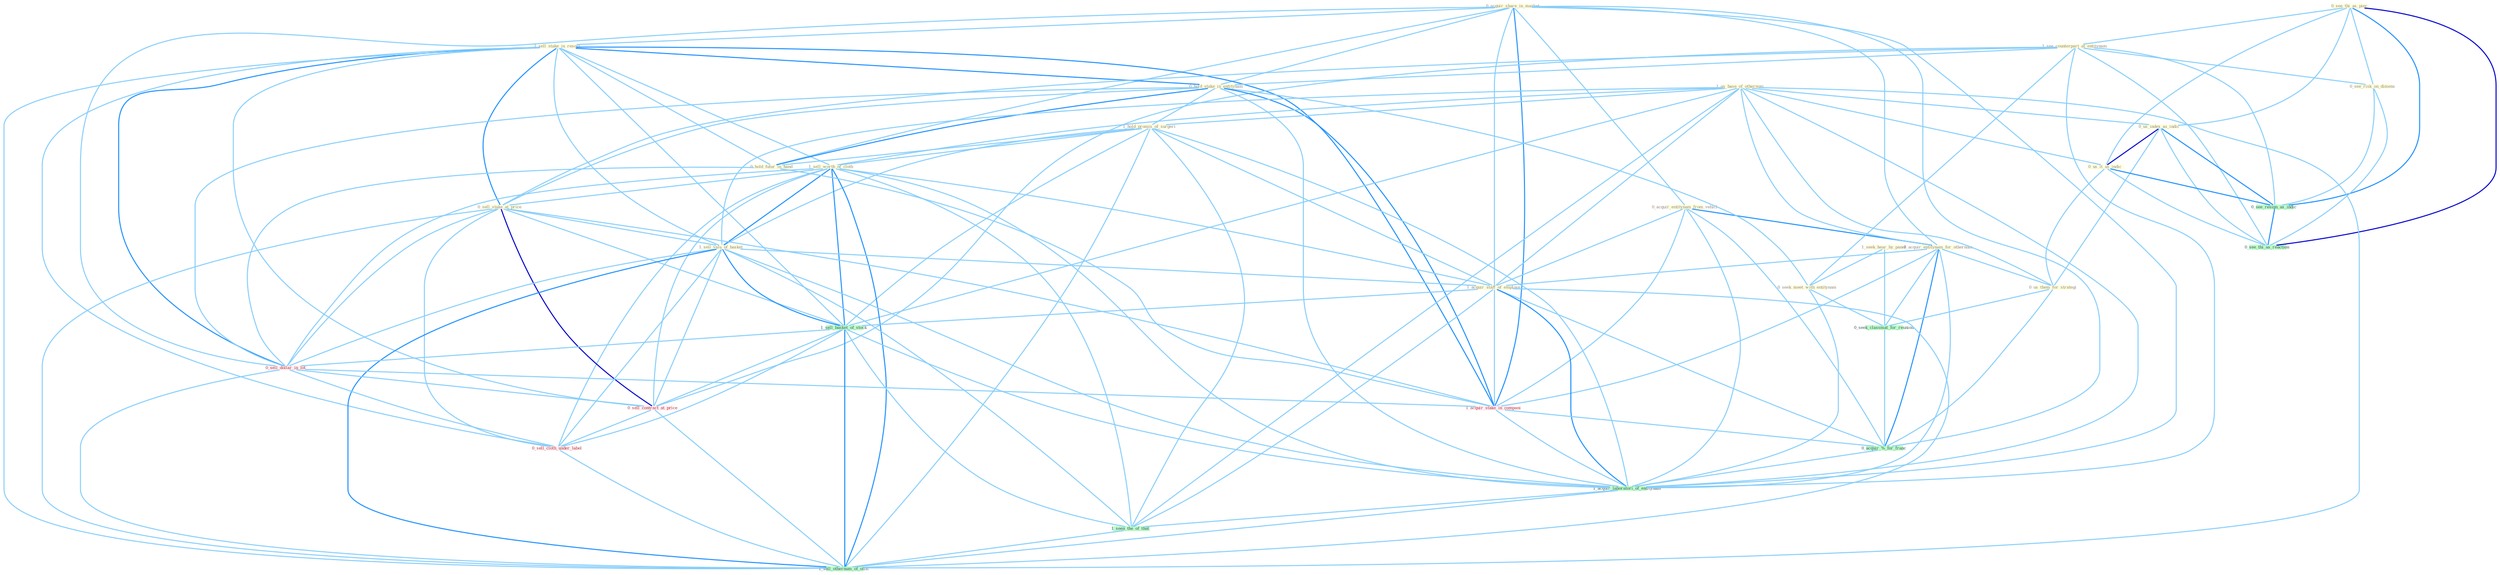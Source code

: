 Graph G{ 
    node
    [shape=polygon,style=filled,width=.5,height=.06,color="#BDFCC9",fixedsize=true,fontsize=4,
    fontcolor="#2f4f4f"];
    {node
    [color="#ffffe0", fontcolor="#8b7d6b"] "0_acquir_share_in_market " "0_see_thi_as_piec " "1_sell_stake_in_resort " "0_acquir_entitynam_from_vehicl " "1_see_counterpart_at_entitynam " "0_hold_stake_in_entitynam " "1_us_base_of_othernum " "0_us_index_as_indic " "0_us_it_as_indic " "1_hold_promis_of_surgeri " "0_acquir_entitynam_for_othernum " "0_see_risk_on_dimens " "1_sell_worth_of_cloth " "0_sell_stake_at_price " "1_sell_valu_of_basket " "0_us_them_for_strategi " "1_acquir_staff_of_employe " "1_seek_hear_by_panel " "0_seek_meet_with_entitynam " "0_hold_futur_in_hand "}
{node [color="#fff0f5", fontcolor="#b22222"] "0_sell_dollar_in_lot " "1_acquir_stake_in_compani " "0_sell_contract_at_price " "0_sell_cloth_under_label "}
edge [color="#B0E2FF"];

	"0_acquir_share_in_market " -- "1_sell_stake_in_resort " [w="1", color="#87cefa" ];
	"0_acquir_share_in_market " -- "0_acquir_entitynam_from_vehicl " [w="1", color="#87cefa" ];
	"0_acquir_share_in_market " -- "0_hold_stake_in_entitynam " [w="1", color="#87cefa" ];
	"0_acquir_share_in_market " -- "0_acquir_entitynam_for_othernum " [w="1", color="#87cefa" ];
	"0_acquir_share_in_market " -- "1_acquir_staff_of_employe " [w="1", color="#87cefa" ];
	"0_acquir_share_in_market " -- "0_hold_futur_in_hand " [w="1", color="#87cefa" ];
	"0_acquir_share_in_market " -- "0_sell_dollar_in_lot " [w="1", color="#87cefa" ];
	"0_acquir_share_in_market " -- "1_acquir_stake_in_compani " [w="2", color="#1e90ff" , len=0.8];
	"0_acquir_share_in_market " -- "0_acquir_%_for_franc " [w="1", color="#87cefa" ];
	"0_acquir_share_in_market " -- "1_acquir_laboratori_of_entitynam " [w="1", color="#87cefa" ];
	"0_see_thi_as_piec " -- "1_see_counterpart_at_entitynam " [w="1", color="#87cefa" ];
	"0_see_thi_as_piec " -- "0_us_index_as_indic " [w="1", color="#87cefa" ];
	"0_see_thi_as_piec " -- "0_us_it_as_indic " [w="1", color="#87cefa" ];
	"0_see_thi_as_piec " -- "0_see_risk_on_dimens " [w="1", color="#87cefa" ];
	"0_see_thi_as_piec " -- "0_see_resign_as_indic " [w="2", color="#1e90ff" , len=0.8];
	"0_see_thi_as_piec " -- "0_see_thi_as_reaction " [w="3", color="#0000cd" , len=0.6];
	"1_sell_stake_in_resort " -- "0_hold_stake_in_entitynam " [w="2", color="#1e90ff" , len=0.8];
	"1_sell_stake_in_resort " -- "1_sell_worth_of_cloth " [w="1", color="#87cefa" ];
	"1_sell_stake_in_resort " -- "0_sell_stake_at_price " [w="2", color="#1e90ff" , len=0.8];
	"1_sell_stake_in_resort " -- "1_sell_valu_of_basket " [w="1", color="#87cefa" ];
	"1_sell_stake_in_resort " -- "0_hold_futur_in_hand " [w="1", color="#87cefa" ];
	"1_sell_stake_in_resort " -- "1_sell_basket_of_stock " [w="1", color="#87cefa" ];
	"1_sell_stake_in_resort " -- "0_sell_dollar_in_lot " [w="2", color="#1e90ff" , len=0.8];
	"1_sell_stake_in_resort " -- "1_acquir_stake_in_compani " [w="2", color="#1e90ff" , len=0.8];
	"1_sell_stake_in_resort " -- "0_sell_contract_at_price " [w="1", color="#87cefa" ];
	"1_sell_stake_in_resort " -- "0_sell_cloth_under_label " [w="1", color="#87cefa" ];
	"1_sell_stake_in_resort " -- "1_sell_othernum_of_offic " [w="1", color="#87cefa" ];
	"0_acquir_entitynam_from_vehicl " -- "0_acquir_entitynam_for_othernum " [w="2", color="#1e90ff" , len=0.8];
	"0_acquir_entitynam_from_vehicl " -- "1_acquir_staff_of_employe " [w="1", color="#87cefa" ];
	"0_acquir_entitynam_from_vehicl " -- "1_acquir_stake_in_compani " [w="1", color="#87cefa" ];
	"0_acquir_entitynam_from_vehicl " -- "0_acquir_%_for_franc " [w="1", color="#87cefa" ];
	"0_acquir_entitynam_from_vehicl " -- "1_acquir_laboratori_of_entitynam " [w="1", color="#87cefa" ];
	"1_see_counterpart_at_entitynam " -- "0_hold_stake_in_entitynam " [w="1", color="#87cefa" ];
	"1_see_counterpart_at_entitynam " -- "0_see_risk_on_dimens " [w="1", color="#87cefa" ];
	"1_see_counterpart_at_entitynam " -- "0_sell_stake_at_price " [w="1", color="#87cefa" ];
	"1_see_counterpart_at_entitynam " -- "0_seek_meet_with_entitynam " [w="1", color="#87cefa" ];
	"1_see_counterpart_at_entitynam " -- "0_see_resign_as_indic " [w="1", color="#87cefa" ];
	"1_see_counterpart_at_entitynam " -- "0_sell_contract_at_price " [w="1", color="#87cefa" ];
	"1_see_counterpart_at_entitynam " -- "1_acquir_laboratori_of_entitynam " [w="1", color="#87cefa" ];
	"1_see_counterpart_at_entitynam " -- "0_see_thi_as_reaction " [w="1", color="#87cefa" ];
	"0_hold_stake_in_entitynam " -- "1_hold_promis_of_surgeri " [w="1", color="#87cefa" ];
	"0_hold_stake_in_entitynam " -- "0_sell_stake_at_price " [w="1", color="#87cefa" ];
	"0_hold_stake_in_entitynam " -- "0_seek_meet_with_entitynam " [w="1", color="#87cefa" ];
	"0_hold_stake_in_entitynam " -- "0_hold_futur_in_hand " [w="2", color="#1e90ff" , len=0.8];
	"0_hold_stake_in_entitynam " -- "0_sell_dollar_in_lot " [w="1", color="#87cefa" ];
	"0_hold_stake_in_entitynam " -- "1_acquir_stake_in_compani " [w="2", color="#1e90ff" , len=0.8];
	"0_hold_stake_in_entitynam " -- "1_acquir_laboratori_of_entitynam " [w="1", color="#87cefa" ];
	"1_us_base_of_othernum " -- "0_us_index_as_indic " [w="1", color="#87cefa" ];
	"1_us_base_of_othernum " -- "0_us_it_as_indic " [w="1", color="#87cefa" ];
	"1_us_base_of_othernum " -- "1_hold_promis_of_surgeri " [w="1", color="#87cefa" ];
	"1_us_base_of_othernum " -- "0_acquir_entitynam_for_othernum " [w="1", color="#87cefa" ];
	"1_us_base_of_othernum " -- "1_sell_worth_of_cloth " [w="1", color="#87cefa" ];
	"1_us_base_of_othernum " -- "1_sell_valu_of_basket " [w="1", color="#87cefa" ];
	"1_us_base_of_othernum " -- "0_us_them_for_strategi " [w="1", color="#87cefa" ];
	"1_us_base_of_othernum " -- "1_acquir_staff_of_employe " [w="1", color="#87cefa" ];
	"1_us_base_of_othernum " -- "1_sell_basket_of_stock " [w="1", color="#87cefa" ];
	"1_us_base_of_othernum " -- "1_acquir_laboratori_of_entitynam " [w="1", color="#87cefa" ];
	"1_us_base_of_othernum " -- "1_seen_the_of_that " [w="1", color="#87cefa" ];
	"1_us_base_of_othernum " -- "1_sell_othernum_of_offic " [w="1", color="#87cefa" ];
	"0_us_index_as_indic " -- "0_us_it_as_indic " [w="3", color="#0000cd" , len=0.6];
	"0_us_index_as_indic " -- "0_us_them_for_strategi " [w="1", color="#87cefa" ];
	"0_us_index_as_indic " -- "0_see_resign_as_indic " [w="2", color="#1e90ff" , len=0.8];
	"0_us_index_as_indic " -- "0_see_thi_as_reaction " [w="1", color="#87cefa" ];
	"0_us_it_as_indic " -- "0_us_them_for_strategi " [w="1", color="#87cefa" ];
	"0_us_it_as_indic " -- "0_see_resign_as_indic " [w="2", color="#1e90ff" , len=0.8];
	"0_us_it_as_indic " -- "0_see_thi_as_reaction " [w="1", color="#87cefa" ];
	"1_hold_promis_of_surgeri " -- "1_sell_worth_of_cloth " [w="1", color="#87cefa" ];
	"1_hold_promis_of_surgeri " -- "1_sell_valu_of_basket " [w="1", color="#87cefa" ];
	"1_hold_promis_of_surgeri " -- "1_acquir_staff_of_employe " [w="1", color="#87cefa" ];
	"1_hold_promis_of_surgeri " -- "0_hold_futur_in_hand " [w="1", color="#87cefa" ];
	"1_hold_promis_of_surgeri " -- "1_sell_basket_of_stock " [w="1", color="#87cefa" ];
	"1_hold_promis_of_surgeri " -- "1_acquir_laboratori_of_entitynam " [w="1", color="#87cefa" ];
	"1_hold_promis_of_surgeri " -- "1_seen_the_of_that " [w="1", color="#87cefa" ];
	"1_hold_promis_of_surgeri " -- "1_sell_othernum_of_offic " [w="1", color="#87cefa" ];
	"0_acquir_entitynam_for_othernum " -- "0_us_them_for_strategi " [w="1", color="#87cefa" ];
	"0_acquir_entitynam_for_othernum " -- "1_acquir_staff_of_employe " [w="1", color="#87cefa" ];
	"0_acquir_entitynam_for_othernum " -- "0_seek_classmat_for_reunion " [w="1", color="#87cefa" ];
	"0_acquir_entitynam_for_othernum " -- "1_acquir_stake_in_compani " [w="1", color="#87cefa" ];
	"0_acquir_entitynam_for_othernum " -- "0_acquir_%_for_franc " [w="2", color="#1e90ff" , len=0.8];
	"0_acquir_entitynam_for_othernum " -- "1_acquir_laboratori_of_entitynam " [w="1", color="#87cefa" ];
	"0_see_risk_on_dimens " -- "0_see_resign_as_indic " [w="1", color="#87cefa" ];
	"0_see_risk_on_dimens " -- "0_see_thi_as_reaction " [w="1", color="#87cefa" ];
	"1_sell_worth_of_cloth " -- "0_sell_stake_at_price " [w="1", color="#87cefa" ];
	"1_sell_worth_of_cloth " -- "1_sell_valu_of_basket " [w="2", color="#1e90ff" , len=0.8];
	"1_sell_worth_of_cloth " -- "1_acquir_staff_of_employe " [w="1", color="#87cefa" ];
	"1_sell_worth_of_cloth " -- "1_sell_basket_of_stock " [w="2", color="#1e90ff" , len=0.8];
	"1_sell_worth_of_cloth " -- "0_sell_dollar_in_lot " [w="1", color="#87cefa" ];
	"1_sell_worth_of_cloth " -- "0_sell_contract_at_price " [w="1", color="#87cefa" ];
	"1_sell_worth_of_cloth " -- "1_acquir_laboratori_of_entitynam " [w="1", color="#87cefa" ];
	"1_sell_worth_of_cloth " -- "0_sell_cloth_under_label " [w="1", color="#87cefa" ];
	"1_sell_worth_of_cloth " -- "1_seen_the_of_that " [w="1", color="#87cefa" ];
	"1_sell_worth_of_cloth " -- "1_sell_othernum_of_offic " [w="2", color="#1e90ff" , len=0.8];
	"0_sell_stake_at_price " -- "1_sell_valu_of_basket " [w="1", color="#87cefa" ];
	"0_sell_stake_at_price " -- "1_sell_basket_of_stock " [w="1", color="#87cefa" ];
	"0_sell_stake_at_price " -- "0_sell_dollar_in_lot " [w="1", color="#87cefa" ];
	"0_sell_stake_at_price " -- "1_acquir_stake_in_compani " [w="1", color="#87cefa" ];
	"0_sell_stake_at_price " -- "0_sell_contract_at_price " [w="3", color="#0000cd" , len=0.6];
	"0_sell_stake_at_price " -- "0_sell_cloth_under_label " [w="1", color="#87cefa" ];
	"0_sell_stake_at_price " -- "1_sell_othernum_of_offic " [w="1", color="#87cefa" ];
	"1_sell_valu_of_basket " -- "1_acquir_staff_of_employe " [w="1", color="#87cefa" ];
	"1_sell_valu_of_basket " -- "1_sell_basket_of_stock " [w="2", color="#1e90ff" , len=0.8];
	"1_sell_valu_of_basket " -- "0_sell_dollar_in_lot " [w="1", color="#87cefa" ];
	"1_sell_valu_of_basket " -- "0_sell_contract_at_price " [w="1", color="#87cefa" ];
	"1_sell_valu_of_basket " -- "1_acquir_laboratori_of_entitynam " [w="1", color="#87cefa" ];
	"1_sell_valu_of_basket " -- "0_sell_cloth_under_label " [w="1", color="#87cefa" ];
	"1_sell_valu_of_basket " -- "1_seen_the_of_that " [w="1", color="#87cefa" ];
	"1_sell_valu_of_basket " -- "1_sell_othernum_of_offic " [w="2", color="#1e90ff" , len=0.8];
	"0_us_them_for_strategi " -- "0_seek_classmat_for_reunion " [w="1", color="#87cefa" ];
	"0_us_them_for_strategi " -- "0_acquir_%_for_franc " [w="1", color="#87cefa" ];
	"1_acquir_staff_of_employe " -- "1_sell_basket_of_stock " [w="1", color="#87cefa" ];
	"1_acquir_staff_of_employe " -- "1_acquir_stake_in_compani " [w="1", color="#87cefa" ];
	"1_acquir_staff_of_employe " -- "0_acquir_%_for_franc " [w="1", color="#87cefa" ];
	"1_acquir_staff_of_employe " -- "1_acquir_laboratori_of_entitynam " [w="2", color="#1e90ff" , len=0.8];
	"1_acquir_staff_of_employe " -- "1_seen_the_of_that " [w="1", color="#87cefa" ];
	"1_acquir_staff_of_employe " -- "1_sell_othernum_of_offic " [w="1", color="#87cefa" ];
	"1_seek_hear_by_panel " -- "0_seek_meet_with_entitynam " [w="1", color="#87cefa" ];
	"1_seek_hear_by_panel " -- "0_seek_classmat_for_reunion " [w="1", color="#87cefa" ];
	"0_seek_meet_with_entitynam " -- "0_seek_classmat_for_reunion " [w="1", color="#87cefa" ];
	"0_seek_meet_with_entitynam " -- "1_acquir_laboratori_of_entitynam " [w="1", color="#87cefa" ];
	"0_hold_futur_in_hand " -- "0_sell_dollar_in_lot " [w="1", color="#87cefa" ];
	"0_hold_futur_in_hand " -- "1_acquir_stake_in_compani " [w="1", color="#87cefa" ];
	"0_seek_classmat_for_reunion " -- "0_acquir_%_for_franc " [w="1", color="#87cefa" ];
	"1_sell_basket_of_stock " -- "0_sell_dollar_in_lot " [w="1", color="#87cefa" ];
	"1_sell_basket_of_stock " -- "0_sell_contract_at_price " [w="1", color="#87cefa" ];
	"1_sell_basket_of_stock " -- "1_acquir_laboratori_of_entitynam " [w="1", color="#87cefa" ];
	"1_sell_basket_of_stock " -- "0_sell_cloth_under_label " [w="1", color="#87cefa" ];
	"1_sell_basket_of_stock " -- "1_seen_the_of_that " [w="1", color="#87cefa" ];
	"1_sell_basket_of_stock " -- "1_sell_othernum_of_offic " [w="2", color="#1e90ff" , len=0.8];
	"0_sell_dollar_in_lot " -- "1_acquir_stake_in_compani " [w="1", color="#87cefa" ];
	"0_sell_dollar_in_lot " -- "0_sell_contract_at_price " [w="1", color="#87cefa" ];
	"0_sell_dollar_in_lot " -- "0_sell_cloth_under_label " [w="1", color="#87cefa" ];
	"0_sell_dollar_in_lot " -- "1_sell_othernum_of_offic " [w="1", color="#87cefa" ];
	"0_see_resign_as_indic " -- "0_see_thi_as_reaction " [w="2", color="#1e90ff" , len=0.8];
	"1_acquir_stake_in_compani " -- "0_acquir_%_for_franc " [w="1", color="#87cefa" ];
	"1_acquir_stake_in_compani " -- "1_acquir_laboratori_of_entitynam " [w="1", color="#87cefa" ];
	"0_acquir_%_for_franc " -- "1_acquir_laboratori_of_entitynam " [w="1", color="#87cefa" ];
	"0_sell_contract_at_price " -- "0_sell_cloth_under_label " [w="1", color="#87cefa" ];
	"0_sell_contract_at_price " -- "1_sell_othernum_of_offic " [w="1", color="#87cefa" ];
	"1_acquir_laboratori_of_entitynam " -- "1_seen_the_of_that " [w="1", color="#87cefa" ];
	"1_acquir_laboratori_of_entitynam " -- "1_sell_othernum_of_offic " [w="1", color="#87cefa" ];
	"0_sell_cloth_under_label " -- "1_sell_othernum_of_offic " [w="1", color="#87cefa" ];
	"1_seen_the_of_that " -- "1_sell_othernum_of_offic " [w="1", color="#87cefa" ];
}